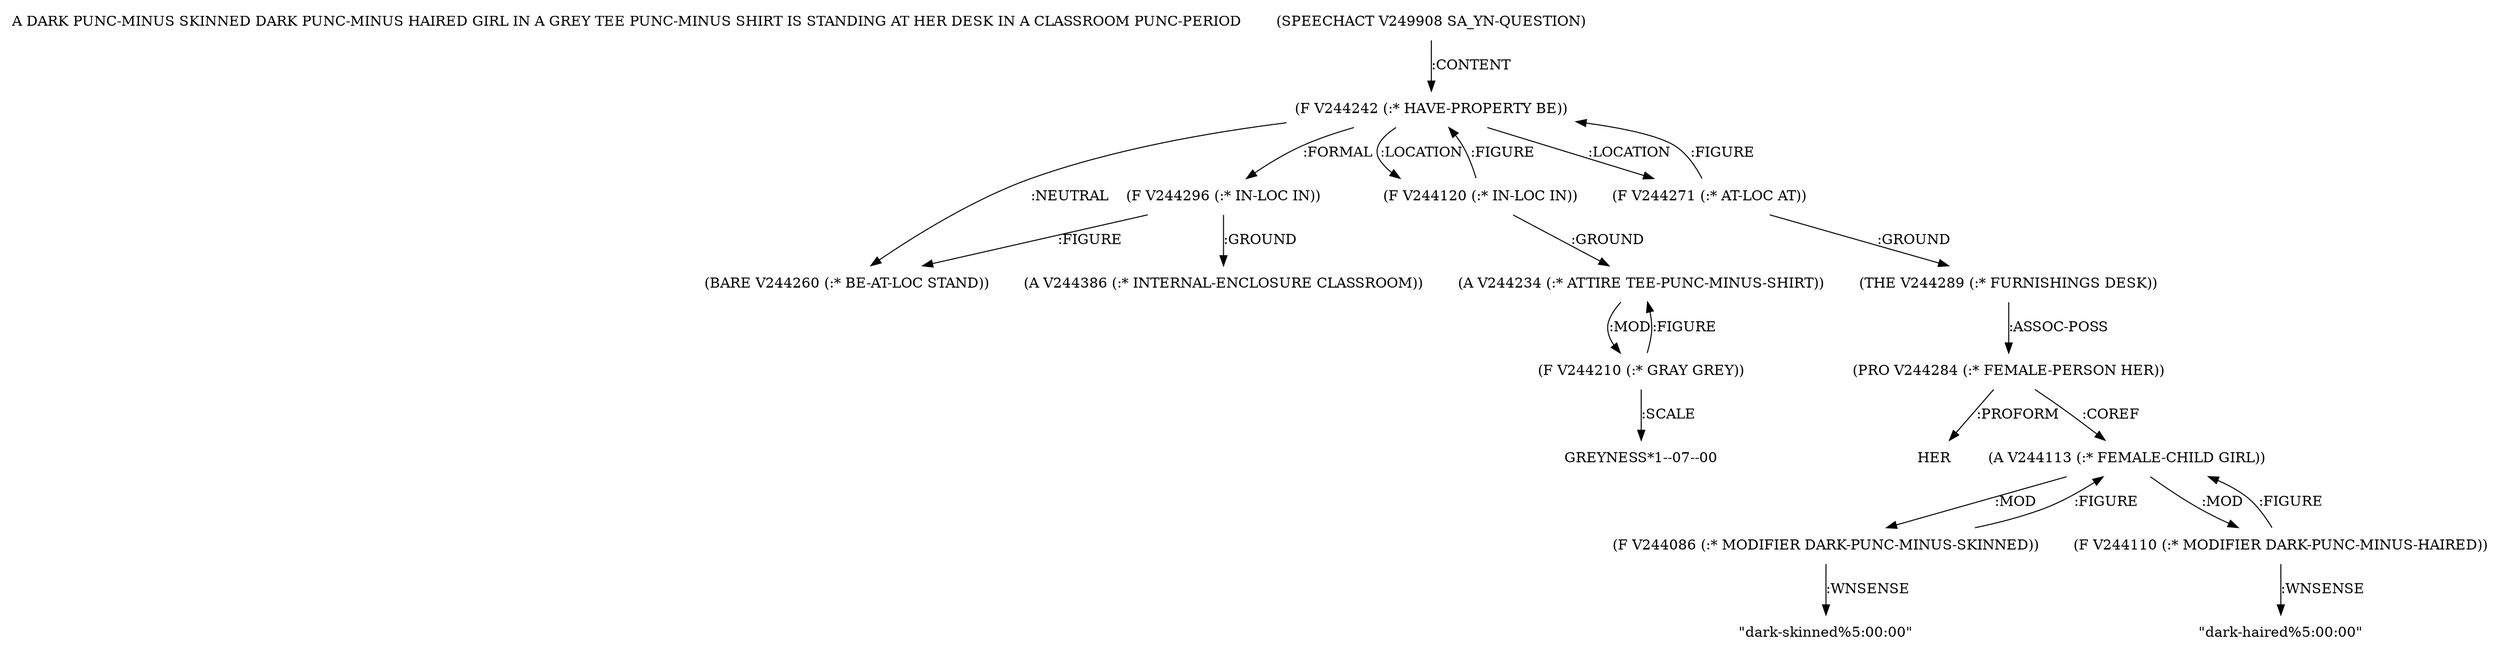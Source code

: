 digraph Terms {
  node [shape=none]
  "A DARK PUNC-MINUS SKINNED DARK PUNC-MINUS HAIRED GIRL IN A GREY TEE PUNC-MINUS SHIRT IS STANDING AT HER DESK IN A CLASSROOM PUNC-PERIOD"
  "V249908" [label="(SPEECHACT V249908 SA_YN-QUESTION)"]
  "V249908" -> "V244242" [label=":CONTENT"]
  "V244242" [label="(F V244242 (:* HAVE-PROPERTY BE))"]
  "V244242" -> "V244260" [label=":NEUTRAL"]
  "V244242" -> "V244296" [label=":FORMAL"]
  "V244242" -> "V244120" [label=":LOCATION"]
  "V244242" -> "V244271" [label=":LOCATION"]
  "V244120" [label="(F V244120 (:* IN-LOC IN))"]
  "V244120" -> "V244234" [label=":GROUND"]
  "V244120" -> "V244242" [label=":FIGURE"]
  "V244234" [label="(A V244234 (:* ATTIRE TEE-PUNC-MINUS-SHIRT))"]
  "V244234" -> "V244210" [label=":MOD"]
  "V244210" [label="(F V244210 (:* GRAY GREY))"]
  "V244210" -> "V244234" [label=":FIGURE"]
  "V244210" -> "NT256030" [label=":SCALE"]
  "NT256030" [label="GREYNESS*1--07--00"]
  "V244260" [label="(BARE V244260 (:* BE-AT-LOC STAND))"]
  "V244271" [label="(F V244271 (:* AT-LOC AT))"]
  "V244271" -> "V244289" [label=":GROUND"]
  "V244271" -> "V244242" [label=":FIGURE"]
  "V244289" [label="(THE V244289 (:* FURNISHINGS DESK))"]
  "V244289" -> "V244284" [label=":ASSOC-POSS"]
  "V244284" [label="(PRO V244284 (:* FEMALE-PERSON HER))"]
  "V244284" -> "NT256031" [label=":PROFORM"]
  "NT256031" [label="HER"]
  "V244284" -> "V244113" [label=":COREF"]
  "V244296" [label="(F V244296 (:* IN-LOC IN))"]
  "V244296" -> "V244386" [label=":GROUND"]
  "V244296" -> "V244260" [label=":FIGURE"]
  "V244386" [label="(A V244386 (:* INTERNAL-ENCLOSURE CLASSROOM))"]
  "V244113" [label="(A V244113 (:* FEMALE-CHILD GIRL))"]
  "V244113" -> "V244086" [label=":MOD"]
  "V244113" -> "V244110" [label=":MOD"]
  "V244086" [label="(F V244086 (:* MODIFIER DARK-PUNC-MINUS-SKINNED))"]
  "V244086" -> "V244113" [label=":FIGURE"]
  "V244086" -> "NT256032" [label=":WNSENSE"]
  "NT256032" [label="\"dark-skinned%5:00:00\""]
  "V244110" [label="(F V244110 (:* MODIFIER DARK-PUNC-MINUS-HAIRED))"]
  "V244110" -> "V244113" [label=":FIGURE"]
  "V244110" -> "NT256033" [label=":WNSENSE"]
  "NT256033" [label="\"dark-haired%5:00:00\""]
}
